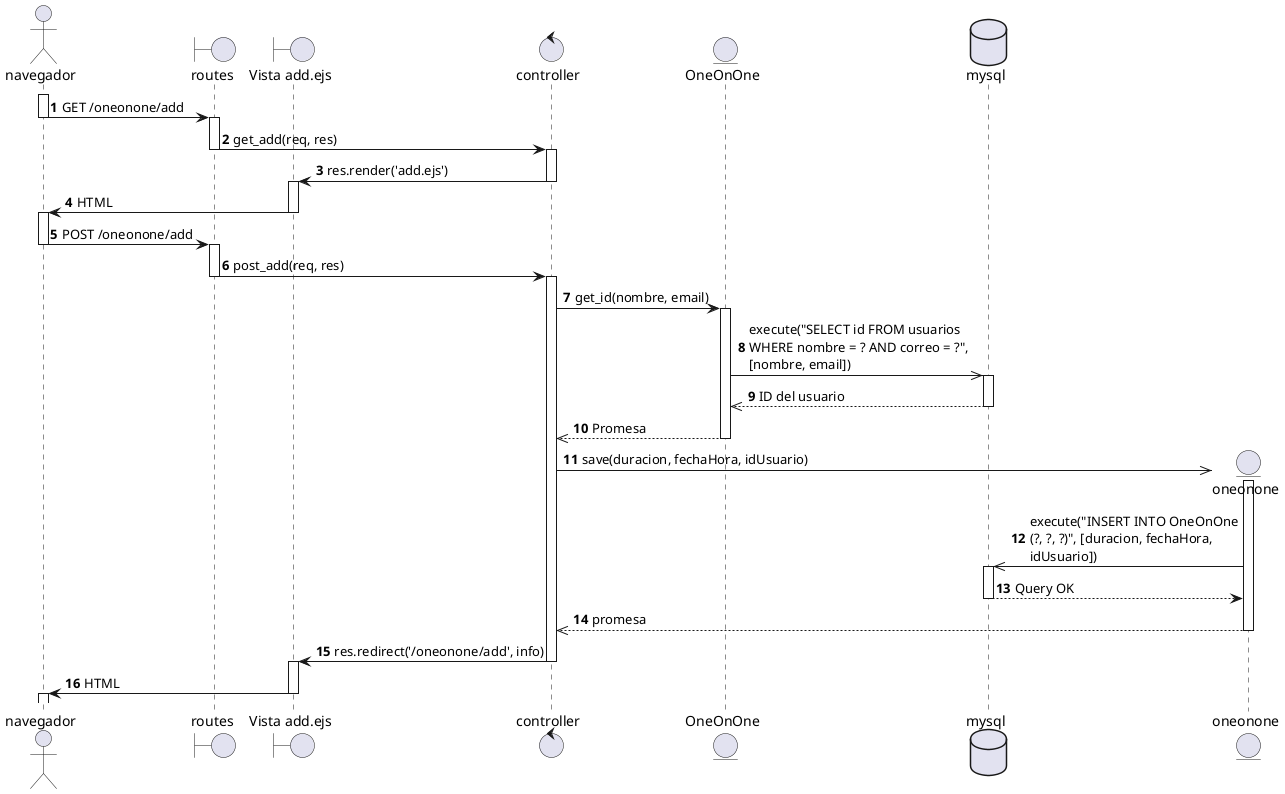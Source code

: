 @startuml

actor navegador
boundary routes
boundary "Vista add.ejs" as add
control controller

autonumber
activate navegador
navegador -> routes: GET /oneonone/add
deactivate navegador
activate routes
routes -> controller: get_add(req, res)
deactivate routes
activate controller
controller -> add: res.render('add.ejs')
deactivate controller
activate add
add -> navegador: HTML
deactivate add

activate navegador
navegador -> routes: POST /oneonone/add
deactivate navegador
activate routes
routes -> controller: post_add(req, res)
deactivate routes


entity OneOnOne
database mysql

activate controller
controller -> OneOnOne: get_id(nombre, email)
activate OneOnOne
OneOnOne ->> mysql: execute("SELECT id FROM usuarios \nWHERE nombre = ? AND correo = ?", \n[nombre, email])
activate mysql
mysql -->> OneOnOne: ID del usuario
deactivate mysql
OneOnOne -->> controller: Promesa
deactivate OneOnOne

create entity oneonone

controller ->> oneonone: save(duracion, fechaHora, idUsuario)
activate oneonone
oneonone ->> mysql: execute("INSERT INTO OneOnOne \n(?, ?, ?)", [duracion, fechaHora, \nidUsuario])
activate mysql
mysql --> oneonone: Query OK
deactivate mysql
oneonone -->> controller: promesa
deactivate oneonone

controller -> add: res.redirect('/oneonone/add', info)
deactivate controller
activate add
add -> navegador: HTML
deactivate add
activate navegador

@enduml

